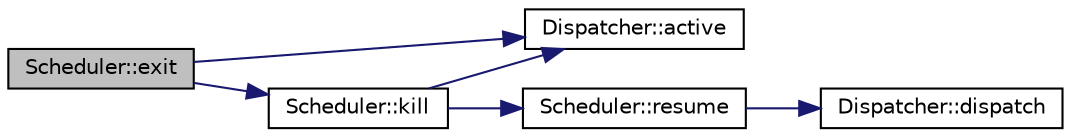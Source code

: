 digraph G
{
  bgcolor="transparent";
  edge [fontname="Helvetica",fontsize="10",labelfontname="Helvetica",labelfontsize="10"];
  node [fontname="Helvetica",fontsize="10",shape=record];
  rankdir="LR";
  Node1 [label="Scheduler::exit",height=0.2,width=0.4,color="black", fillcolor="grey75", style="filled" fontcolor="black"];
  Node1 -> Node2 [color="midnightblue",fontsize="10",style="solid",fontname="Helvetica"];
  Node2 [label="Scheduler::kill",height=0.2,width=0.4,color="black",URL="$classScheduler.html#a7301daa452a49c955534a11741634c8d",tooltip="Remove the specified thread from the queue of processes."];
  Node2 -> Node3 [color="midnightblue",fontsize="10",style="solid",fontname="Helvetica"];
  Node3 [label="Dispatcher::active",height=0.2,width=0.4,color="black",URL="$classDispatcher.html#ac90194c2cc30bc1941ea4a0244e747f2",tooltip="Returns the currently active thread."];
  Node2 -> Node4 [color="midnightblue",fontsize="10",style="solid",fontname="Helvetica"];
  Node4 [label="Scheduler::resume",height=0.2,width=0.4,color="black",URL="$classScheduler.html#aa4da1861292d77ea37cfa90b6ad569f3",tooltip="Use the scheduling algorithm to get the next thread and resumes with that thread."];
  Node4 -> Node5 [color="midnightblue",fontsize="10",style="solid",fontname="Helvetica"];
  Node5 [label="Dispatcher::dispatch",height=0.2,width=0.4,color="black",URL="$classDispatcher.html#ae5e8e2d148cd30aa060cab3c410396d1",tooltip="Switch to another thread."];
  Node1 -> Node3 [color="midnightblue",fontsize="10",style="solid",fontname="Helvetica"];
}
